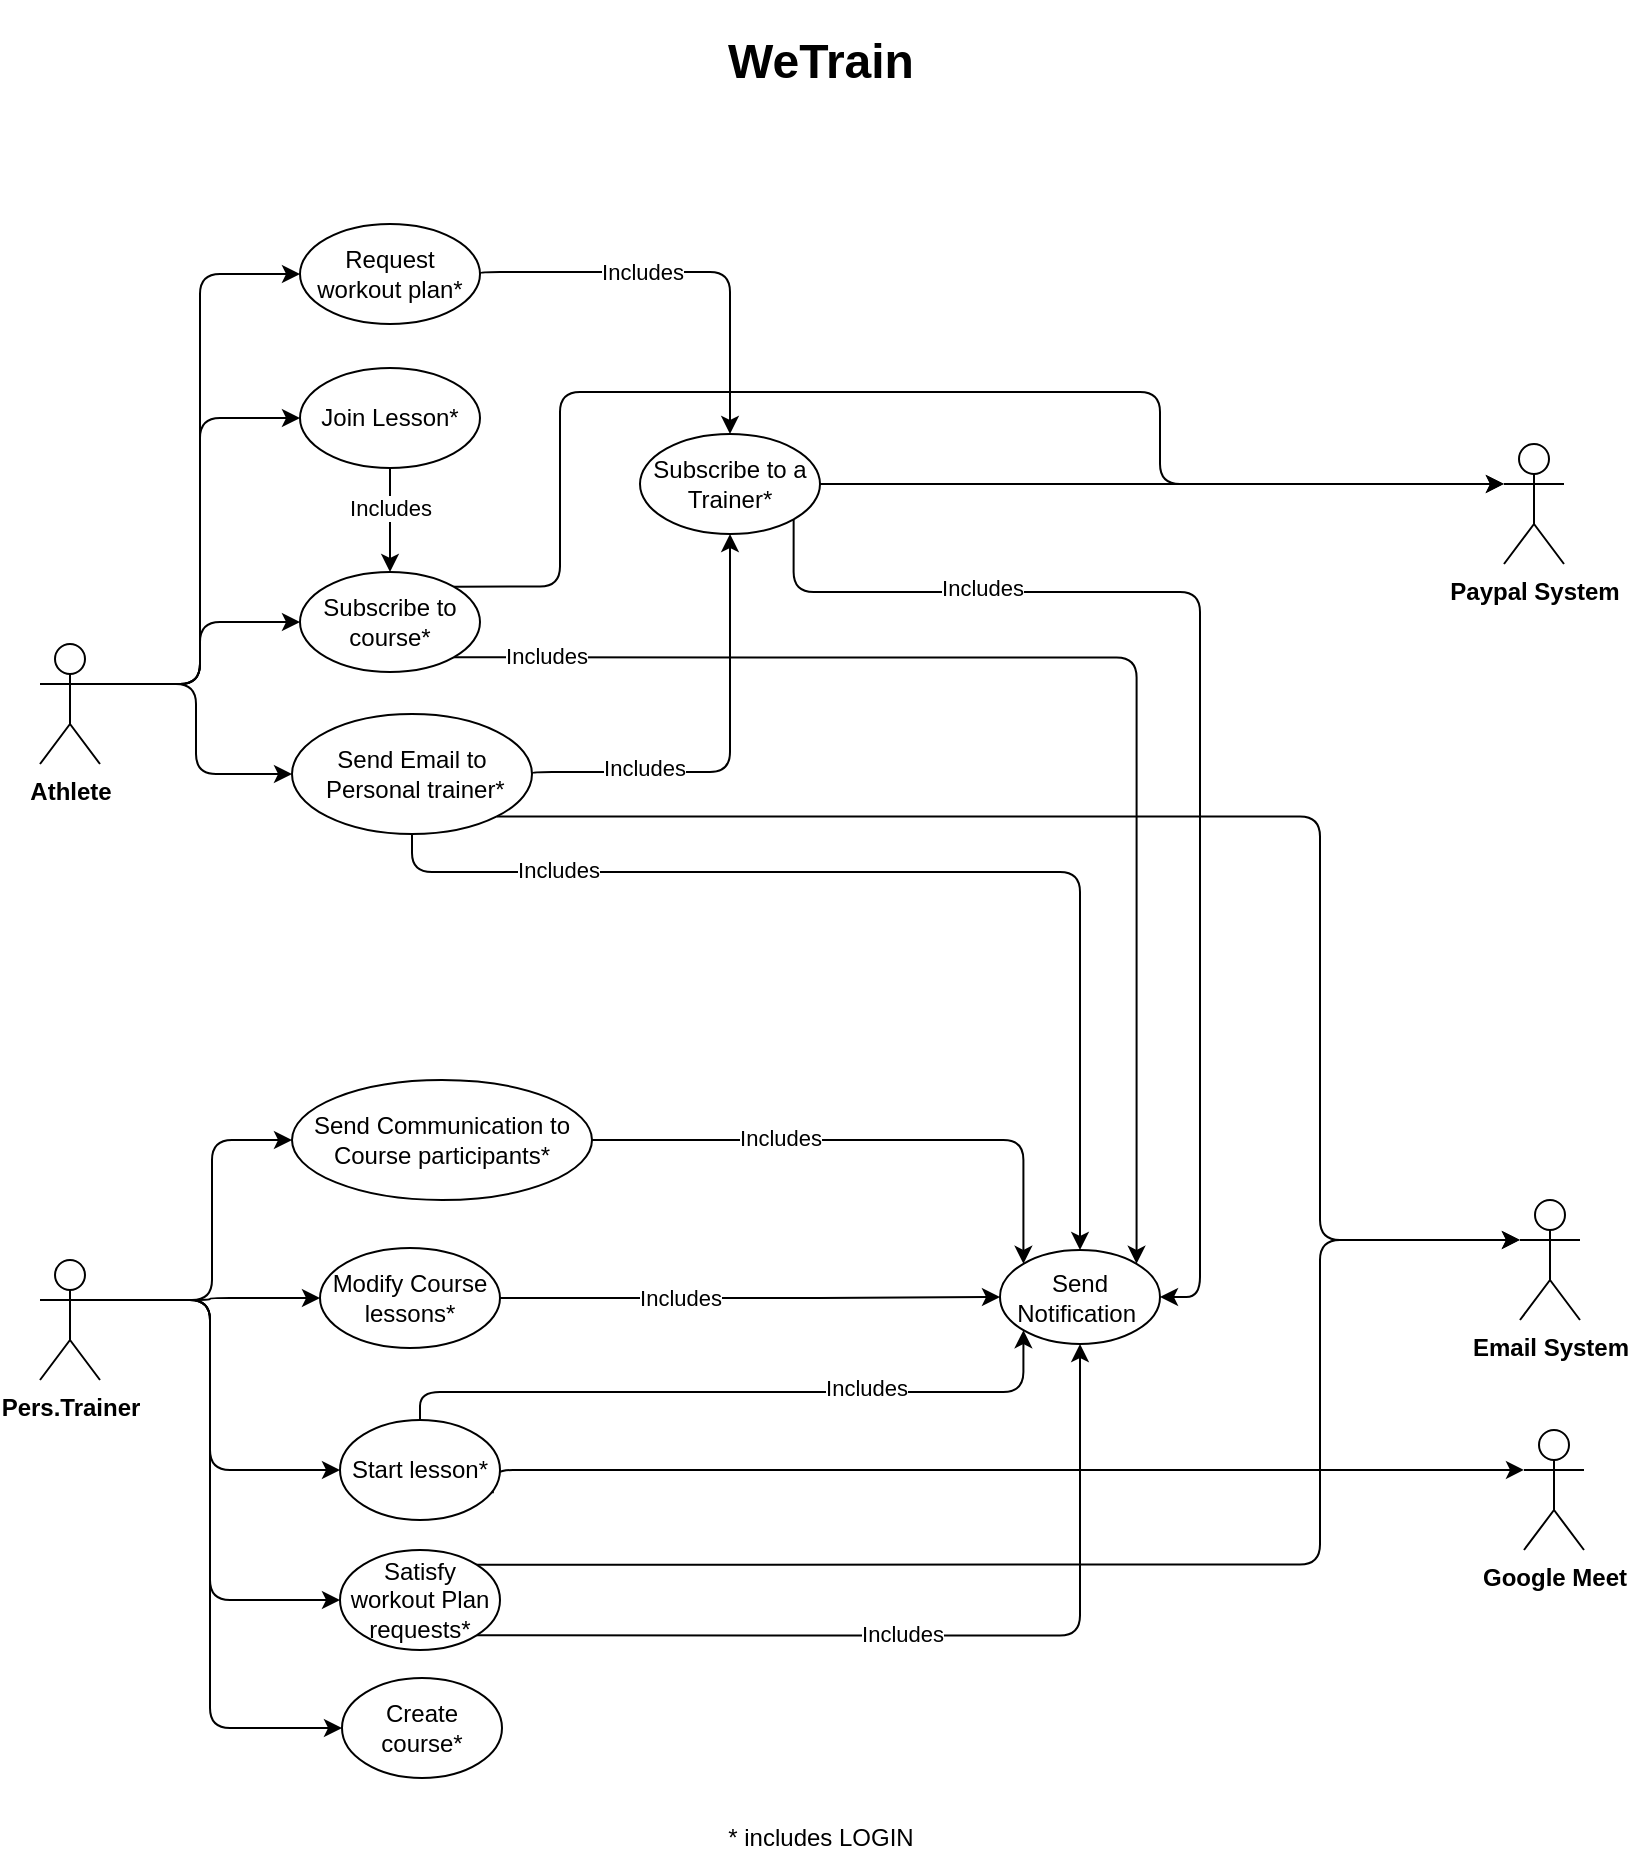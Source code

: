 <mxfile version="18.0.6" type="device"><diagram id="heDjnJoUL0jpEOGiXyep" name="Pagina-1"><mxGraphModel dx="1278" dy="641" grid="1" gridSize="10" guides="1" tooltips="1" connect="1" arrows="1" fold="1" page="1" pageScale="1" pageWidth="827" pageHeight="1169" math="0" shadow="0"><root><mxCell id="0"/><mxCell id="1" parent="0"/><mxCell id="hWXOvRztMWeQ3eAVVvtu-1" style="edgeStyle=orthogonalEdgeStyle;rounded=1;orthogonalLoop=1;jettySize=auto;html=1;exitX=1;exitY=0.333;exitDx=0;exitDy=0;exitPerimeter=0;entryX=0;entryY=0.5;entryDx=0;entryDy=0;" parent="1" source="hWXOvRztMWeQ3eAVVvtu-6" target="hWXOvRztMWeQ3eAVVvtu-42" edge="1"><mxGeometry relative="1" as="geometry"/></mxCell><mxCell id="hWXOvRztMWeQ3eAVVvtu-4" style="edgeStyle=orthogonalEdgeStyle;rounded=1;orthogonalLoop=1;jettySize=auto;html=1;exitX=1;exitY=0.333;exitDx=0;exitDy=0;exitPerimeter=0;entryX=0;entryY=0.5;entryDx=0;entryDy=0;" parent="1" source="hWXOvRztMWeQ3eAVVvtu-6" target="hWXOvRztMWeQ3eAVVvtu-33" edge="1"><mxGeometry relative="1" as="geometry"/></mxCell><mxCell id="hWXOvRztMWeQ3eAVVvtu-5" style="edgeStyle=orthogonalEdgeStyle;rounded=1;orthogonalLoop=1;jettySize=auto;html=1;exitX=1;exitY=0.333;exitDx=0;exitDy=0;exitPerimeter=0;entryX=0;entryY=0.5;entryDx=0;entryDy=0;" parent="1" source="hWXOvRztMWeQ3eAVVvtu-6" target="hWXOvRztMWeQ3eAVVvtu-62" edge="1"><mxGeometry relative="1" as="geometry"/></mxCell><mxCell id="zRYIopUOa3iQb9DCZi6t-5" style="edgeStyle=orthogonalEdgeStyle;rounded=1;orthogonalLoop=1;jettySize=auto;html=1;exitX=1;exitY=0.333;exitDx=0;exitDy=0;exitPerimeter=0;entryX=0;entryY=0.5;entryDx=0;entryDy=0;" parent="1" source="hWXOvRztMWeQ3eAVVvtu-6" target="zRYIopUOa3iQb9DCZi6t-4" edge="1"><mxGeometry relative="1" as="geometry"/></mxCell><mxCell id="hWXOvRztMWeQ3eAVVvtu-6" value="&lt;b&gt;Athlete&lt;/b&gt;" style="shape=umlActor;verticalLabelPosition=bottom;verticalAlign=top;html=1;outlineConnect=0;rounded=1;" parent="1" vertex="1"><mxGeometry x="30" y="376" width="30" height="60" as="geometry"/></mxCell><mxCell id="hWXOvRztMWeQ3eAVVvtu-7" style="edgeStyle=orthogonalEdgeStyle;rounded=1;orthogonalLoop=1;jettySize=auto;html=1;exitX=1;exitY=0.333;exitDx=0;exitDy=0;exitPerimeter=0;entryX=0;entryY=0.5;entryDx=0;entryDy=0;entryPerimeter=0;" parent="1" source="hWXOvRztMWeQ3eAVVvtu-14" target="hWXOvRztMWeQ3eAVVvtu-24" edge="1"><mxGeometry relative="1" as="geometry"><mxPoint x="55" y="704" as="sourcePoint"/><mxPoint x="175" y="689" as="targetPoint"/><Array as="points"><mxPoint x="115" y="704"/><mxPoint x="115" y="703"/></Array></mxGeometry></mxCell><mxCell id="hWXOvRztMWeQ3eAVVvtu-8" style="edgeStyle=orthogonalEdgeStyle;rounded=1;orthogonalLoop=1;jettySize=auto;html=1;exitX=1;exitY=0.333;exitDx=0;exitDy=0;exitPerimeter=0;entryX=0;entryY=0.5;entryDx=0;entryDy=0;" parent="1" source="hWXOvRztMWeQ3eAVVvtu-14" target="hWXOvRztMWeQ3eAVVvtu-27" edge="1"><mxGeometry relative="1" as="geometry"><mxPoint x="55" y="704" as="sourcePoint"/><mxPoint x="180" y="789" as="targetPoint"/><Array as="points"><mxPoint x="115" y="704"/><mxPoint x="115" y="789"/></Array></mxGeometry></mxCell><mxCell id="hWXOvRztMWeQ3eAVVvtu-9" style="edgeStyle=orthogonalEdgeStyle;rounded=1;orthogonalLoop=1;jettySize=auto;html=1;entryX=0;entryY=0.5;entryDx=0;entryDy=0;exitX=1;exitY=0.333;exitDx=0;exitDy=0;exitPerimeter=0;" parent="1" source="hWXOvRztMWeQ3eAVVvtu-14" target="hWXOvRztMWeQ3eAVVvtu-43" edge="1"><mxGeometry relative="1" as="geometry"><mxPoint x="45" y="704" as="sourcePoint"/><mxPoint x="180" y="949" as="targetPoint"/><Array as="points"><mxPoint x="115" y="704"/><mxPoint x="115" y="854"/></Array></mxGeometry></mxCell><mxCell id="hWXOvRztMWeQ3eAVVvtu-10" style="edgeStyle=orthogonalEdgeStyle;rounded=1;orthogonalLoop=1;jettySize=auto;html=1;exitX=1;exitY=0.333;exitDx=0;exitDy=0;exitPerimeter=0;entryX=0;entryY=0.5;entryDx=0;entryDy=0;" parent="1" source="hWXOvRztMWeQ3eAVVvtu-14" target="hWXOvRztMWeQ3eAVVvtu-57" edge="1"><mxGeometry relative="1" as="geometry"><mxPoint x="44" y="704" as="sourcePoint"/><mxPoint x="179" y="989" as="targetPoint"/><Array as="points"><mxPoint x="115" y="704"/><mxPoint x="115" y="918"/></Array></mxGeometry></mxCell><mxCell id="zRYIopUOa3iQb9DCZi6t-2" style="edgeStyle=orthogonalEdgeStyle;rounded=1;orthogonalLoop=1;jettySize=auto;html=1;exitX=1;exitY=0.333;exitDx=0;exitDy=0;exitPerimeter=0;entryX=0;entryY=0.5;entryDx=0;entryDy=0;" parent="1" target="zRYIopUOa3iQb9DCZi6t-1" edge="1"><mxGeometry relative="1" as="geometry"><mxPoint x="56" y="704" as="sourcePoint"/><mxPoint x="156" y="540" as="targetPoint"/><Array as="points"><mxPoint x="116" y="704"/><mxPoint x="116" y="624"/></Array></mxGeometry></mxCell><mxCell id="hWXOvRztMWeQ3eAVVvtu-14" value="&lt;b&gt;Pers.Trainer&lt;/b&gt;" style="shape=umlActor;verticalLabelPosition=bottom;verticalAlign=top;html=1;outlineConnect=0;rounded=1;" parent="1" vertex="1"><mxGeometry x="30" y="684" width="30" height="60" as="geometry"/></mxCell><mxCell id="hWXOvRztMWeQ3eAVVvtu-15" value="&lt;b&gt;Paypal System&lt;br&gt;&lt;br&gt;&lt;/b&gt;" style="shape=umlActor;verticalLabelPosition=bottom;verticalAlign=top;html=1;outlineConnect=0;rounded=1;" parent="1" vertex="1"><mxGeometry x="762" y="276" width="30" height="60" as="geometry"/></mxCell><mxCell id="hWXOvRztMWeQ3eAVVvtu-17" value="&lt;h1&gt;WeTrain&lt;/h1&gt;" style="text;html=1;align=center;verticalAlign=middle;resizable=0;points=[];autosize=1;strokeColor=none;fillColor=none;rounded=1;" parent="1" vertex="1"><mxGeometry x="365" y="60" width="110" height="50" as="geometry"/></mxCell><mxCell id="hWXOvRztMWeQ3eAVVvtu-21" style="edgeStyle=orthogonalEdgeStyle;rounded=1;orthogonalLoop=1;jettySize=auto;html=1;exitX=0.955;exitY=0.732;exitDx=0;exitDy=0;entryX=0;entryY=0.333;entryDx=0;entryDy=0;entryPerimeter=0;exitPerimeter=0;" parent="1" source="hWXOvRztMWeQ3eAVVvtu-27" target="hWXOvRztMWeQ3eAVVvtu-49" edge="1"><mxGeometry relative="1" as="geometry"><Array as="points"><mxPoint x="256" y="789"/></Array></mxGeometry></mxCell><mxCell id="hWXOvRztMWeQ3eAVVvtu-22" style="edgeStyle=orthogonalEdgeStyle;rounded=1;orthogonalLoop=1;jettySize=auto;html=1;exitX=1;exitY=0.5;exitDx=0;exitDy=0;entryX=0;entryY=0.5;entryDx=0;entryDy=0;" parent="1" source="hWXOvRztMWeQ3eAVVvtu-24" target="hWXOvRztMWeQ3eAVVvtu-29" edge="1"><mxGeometry relative="1" as="geometry"><Array as="points"><mxPoint x="410" y="703"/><mxPoint x="410" y="702"/></Array></mxGeometry></mxCell><mxCell id="hWXOvRztMWeQ3eAVVvtu-23" value="Includes" style="edgeLabel;html=1;align=center;verticalAlign=middle;resizable=0;points=[];rounded=1;" parent="hWXOvRztMWeQ3eAVVvtu-22" vertex="1" connectable="0"><mxGeometry x="0.023" y="-1" relative="1" as="geometry"><mxPoint x="-38" y="-1" as="offset"/></mxGeometry></mxCell><mxCell id="hWXOvRztMWeQ3eAVVvtu-24" value="Modify Course lessons*" style="ellipse;whiteSpace=wrap;html=1;rounded=1;" parent="1" vertex="1"><mxGeometry x="170" y="678" width="90" height="50" as="geometry"/></mxCell><mxCell id="hWXOvRztMWeQ3eAVVvtu-25" style="edgeStyle=orthogonalEdgeStyle;rounded=1;orthogonalLoop=1;jettySize=auto;html=1;exitX=0.5;exitY=0;exitDx=0;exitDy=0;entryX=0;entryY=1;entryDx=0;entryDy=0;" parent="1" source="hWXOvRztMWeQ3eAVVvtu-27" target="hWXOvRztMWeQ3eAVVvtu-29" edge="1"><mxGeometry relative="1" as="geometry"><Array as="points"><mxPoint x="220" y="750"/><mxPoint x="521" y="750"/></Array></mxGeometry></mxCell><mxCell id="hWXOvRztMWeQ3eAVVvtu-26" value="Includes" style="edgeLabel;html=1;align=center;verticalAlign=middle;resizable=0;points=[];rounded=1;" parent="hWXOvRztMWeQ3eAVVvtu-25" vertex="1" connectable="0"><mxGeometry x="0.294" y="3" relative="1" as="geometry"><mxPoint x="13" y="1" as="offset"/></mxGeometry></mxCell><mxCell id="hWXOvRztMWeQ3eAVVvtu-27" value="Start lesson*" style="ellipse;whiteSpace=wrap;html=1;rounded=1;" parent="1" vertex="1"><mxGeometry x="180" y="764" width="80" height="50" as="geometry"/></mxCell><mxCell id="hWXOvRztMWeQ3eAVVvtu-29" value="Send Notification&amp;nbsp;" style="ellipse;whiteSpace=wrap;html=1;rounded=1;" parent="1" vertex="1"><mxGeometry x="510" y="679" width="80" height="47" as="geometry"/></mxCell><mxCell id="hWXOvRztMWeQ3eAVVvtu-30" style="edgeStyle=orthogonalEdgeStyle;rounded=1;orthogonalLoop=1;jettySize=auto;html=1;entryX=0.5;entryY=1;entryDx=0;entryDy=0;exitX=1;exitY=0.5;exitDx=0;exitDy=0;" parent="1" source="hWXOvRztMWeQ3eAVVvtu-33" target="hWXOvRztMWeQ3eAVVvtu-77" edge="1"><mxGeometry relative="1" as="geometry"><mxPoint x="480" y="266" as="targetPoint"/><Array as="points"><mxPoint x="276" y="440"/><mxPoint x="375" y="440"/></Array></mxGeometry></mxCell><mxCell id="hWXOvRztMWeQ3eAVVvtu-31" value="Includes" style="edgeLabel;html=1;align=center;verticalAlign=middle;resizable=0;points=[];rounded=1;" parent="hWXOvRztMWeQ3eAVVvtu-30" vertex="1" connectable="0"><mxGeometry x="-0.612" y="1" relative="1" as="geometry"><mxPoint x="14" y="-1" as="offset"/></mxGeometry></mxCell><mxCell id="hWXOvRztMWeQ3eAVVvtu-32" style="edgeStyle=orthogonalEdgeStyle;rounded=1;orthogonalLoop=1;jettySize=auto;html=1;exitX=1;exitY=1;exitDx=0;exitDy=0;entryX=0;entryY=0.333;entryDx=0;entryDy=0;entryPerimeter=0;" parent="1" source="hWXOvRztMWeQ3eAVVvtu-33" target="hWXOvRztMWeQ3eAVVvtu-59" edge="1"><mxGeometry relative="1" as="geometry"><Array as="points"><mxPoint x="670" y="462"/><mxPoint x="670" y="674"/></Array></mxGeometry></mxCell><mxCell id="-WSwheemPiI9Wihif4eN-2" style="edgeStyle=orthogonalEdgeStyle;rounded=1;orthogonalLoop=1;jettySize=auto;html=1;exitX=0.5;exitY=1;exitDx=0;exitDy=0;entryX=0.5;entryY=0;entryDx=0;entryDy=0;" parent="1" source="hWXOvRztMWeQ3eAVVvtu-33" target="hWXOvRztMWeQ3eAVVvtu-29" edge="1"><mxGeometry relative="1" as="geometry"><Array as="points"><mxPoint x="216" y="490"/><mxPoint x="550" y="490"/></Array></mxGeometry></mxCell><mxCell id="-WSwheemPiI9Wihif4eN-3" value="Includes" style="edgeLabel;html=1;align=center;verticalAlign=middle;resizable=0;points=[];rounded=1;" parent="-WSwheemPiI9Wihif4eN-2" vertex="1" connectable="0"><mxGeometry x="-0.66" y="1" relative="1" as="geometry"><mxPoint as="offset"/></mxGeometry></mxCell><mxCell id="hWXOvRztMWeQ3eAVVvtu-33" value="Send Email to&lt;br&gt;&amp;nbsp;Personal trainer*" style="ellipse;whiteSpace=wrap;html=1;rounded=1;" parent="1" vertex="1"><mxGeometry x="156" y="411" width="120" height="60" as="geometry"/></mxCell><mxCell id="AkLmKCt1dw4DK2cWetB_-1" style="edgeStyle=orthogonalEdgeStyle;rounded=1;orthogonalLoop=1;jettySize=auto;html=1;exitX=1;exitY=0.5;exitDx=0;exitDy=0;entryX=0.5;entryY=0;entryDx=0;entryDy=0;" parent="1" source="hWXOvRztMWeQ3eAVVvtu-42" target="hWXOvRztMWeQ3eAVVvtu-77" edge="1"><mxGeometry relative="1" as="geometry"><Array as="points"><mxPoint x="250" y="190"/><mxPoint x="375" y="190"/></Array></mxGeometry></mxCell><mxCell id="AkLmKCt1dw4DK2cWetB_-2" value="Includes" style="edgeLabel;html=1;align=center;verticalAlign=middle;resizable=0;points=[];rounded=1;" parent="AkLmKCt1dw4DK2cWetB_-1" vertex="1" connectable="0"><mxGeometry x="-0.103" y="-1" relative="1" as="geometry"><mxPoint x="-11" y="-1" as="offset"/></mxGeometry></mxCell><mxCell id="hWXOvRztMWeQ3eAVVvtu-42" value="Request workout plan*" style="ellipse;whiteSpace=wrap;html=1;rounded=1;" parent="1" vertex="1"><mxGeometry x="160" y="166" width="90" height="50" as="geometry"/></mxCell><mxCell id="cN4oBKTkp6_k6Od906Y6-1" style="edgeStyle=orthogonalEdgeStyle;rounded=1;orthogonalLoop=1;jettySize=auto;html=1;exitX=1;exitY=1;exitDx=0;exitDy=0;entryX=0.5;entryY=1;entryDx=0;entryDy=0;" parent="1" source="hWXOvRztMWeQ3eAVVvtu-43" target="hWXOvRztMWeQ3eAVVvtu-29" edge="1"><mxGeometry relative="1" as="geometry"/></mxCell><mxCell id="cN4oBKTkp6_k6Od906Y6-2" value="Includes" style="edgeLabel;html=1;align=center;verticalAlign=middle;resizable=0;points=[];rounded=1;" parent="cN4oBKTkp6_k6Od906Y6-1" vertex="1" connectable="0"><mxGeometry x="-0.05" y="1" relative="1" as="geometry"><mxPoint as="offset"/></mxGeometry></mxCell><mxCell id="WNZM7S_uAq_K_70gqwJ9-5" style="edgeStyle=orthogonalEdgeStyle;rounded=1;orthogonalLoop=1;jettySize=auto;html=1;exitX=1;exitY=0;exitDx=0;exitDy=0;entryX=0;entryY=0.333;entryDx=0;entryDy=0;entryPerimeter=0;" parent="1" source="hWXOvRztMWeQ3eAVVvtu-43" target="hWXOvRztMWeQ3eAVVvtu-59" edge="1"><mxGeometry relative="1" as="geometry"><Array as="points"><mxPoint x="670" y="836"/><mxPoint x="670" y="674"/></Array></mxGeometry></mxCell><mxCell id="hWXOvRztMWeQ3eAVVvtu-43" value="Satisfy workout Plan requests*" style="ellipse;whiteSpace=wrap;html=1;rounded=1;" parent="1" vertex="1"><mxGeometry x="180" y="829" width="80" height="50" as="geometry"/></mxCell><mxCell id="hWXOvRztMWeQ3eAVVvtu-49" value="&lt;b&gt;Google Meet&lt;br&gt;&lt;/b&gt;" style="shape=umlActor;verticalLabelPosition=bottom;verticalAlign=top;html=1;outlineConnect=0;rounded=1;" parent="1" vertex="1"><mxGeometry x="772" y="769" width="30" height="60" as="geometry"/></mxCell><mxCell id="hWXOvRztMWeQ3eAVVvtu-57" value="Create course*" style="ellipse;whiteSpace=wrap;html=1;rounded=1;" parent="1" vertex="1"><mxGeometry x="181" y="893" width="80" height="50" as="geometry"/></mxCell><mxCell id="hWXOvRztMWeQ3eAVVvtu-58" value="* includes LOGIN" style="text;html=1;align=center;verticalAlign=middle;resizable=0;points=[];autosize=1;strokeColor=none;fillColor=none;rounded=1;" parent="1" vertex="1"><mxGeometry x="365" y="963" width="110" height="20" as="geometry"/></mxCell><mxCell id="hWXOvRztMWeQ3eAVVvtu-59" value="&lt;b&gt;Email System&lt;br&gt;&lt;/b&gt;" style="shape=umlActor;verticalLabelPosition=bottom;verticalAlign=top;html=1;outlineConnect=0;rounded=1;" parent="1" vertex="1"><mxGeometry x="770" y="654" width="30" height="60" as="geometry"/></mxCell><mxCell id="-WSwheemPiI9Wihif4eN-4" style="edgeStyle=orthogonalEdgeStyle;rounded=1;orthogonalLoop=1;jettySize=auto;html=1;exitX=1;exitY=1;exitDx=0;exitDy=0;entryX=1;entryY=0;entryDx=0;entryDy=0;" parent="1" source="hWXOvRztMWeQ3eAVVvtu-62" target="hWXOvRztMWeQ3eAVVvtu-29" edge="1"><mxGeometry relative="1" as="geometry"/></mxCell><mxCell id="-WSwheemPiI9Wihif4eN-5" value="Includes" style="edgeLabel;html=1;align=center;verticalAlign=middle;resizable=0;points=[];rounded=1;" parent="-WSwheemPiI9Wihif4eN-4" vertex="1" connectable="0"><mxGeometry x="-0.857" y="3" relative="1" as="geometry"><mxPoint y="2" as="offset"/></mxGeometry></mxCell><mxCell id="WNZM7S_uAq_K_70gqwJ9-8" style="edgeStyle=orthogonalEdgeStyle;rounded=1;orthogonalLoop=1;jettySize=auto;html=1;exitX=1;exitY=0;exitDx=0;exitDy=0;entryX=0;entryY=0.333;entryDx=0;entryDy=0;entryPerimeter=0;" parent="1" source="hWXOvRztMWeQ3eAVVvtu-62" target="hWXOvRztMWeQ3eAVVvtu-15" edge="1"><mxGeometry relative="1" as="geometry"><mxPoint x="630" y="210" as="targetPoint"/><Array as="points"><mxPoint x="290" y="347"/><mxPoint x="290" y="250"/><mxPoint x="590" y="250"/><mxPoint x="590" y="296"/></Array></mxGeometry></mxCell><mxCell id="hWXOvRztMWeQ3eAVVvtu-62" value="Subscribe to &lt;br&gt;course*" style="ellipse;whiteSpace=wrap;html=1;rounded=1;" parent="1" vertex="1"><mxGeometry x="160" y="340" width="90" height="50" as="geometry"/></mxCell><mxCell id="-WSwheemPiI9Wihif4eN-6" style="edgeStyle=orthogonalEdgeStyle;rounded=1;orthogonalLoop=1;jettySize=auto;html=1;exitX=1;exitY=1;exitDx=0;exitDy=0;entryX=1;entryY=0.5;entryDx=0;entryDy=0;" parent="1" source="hWXOvRztMWeQ3eAVVvtu-77" target="hWXOvRztMWeQ3eAVVvtu-29" edge="1"><mxGeometry relative="1" as="geometry"><Array as="points"><mxPoint x="407" y="350"/><mxPoint x="610" y="350"/><mxPoint x="610" y="703"/></Array></mxGeometry></mxCell><mxCell id="-WSwheemPiI9Wihif4eN-7" value="Includes" style="edgeLabel;html=1;align=center;verticalAlign=middle;resizable=0;points=[];rounded=1;" parent="-WSwheemPiI9Wihif4eN-6" vertex="1" connectable="0"><mxGeometry x="-0.781" y="2" relative="1" as="geometry"><mxPoint x="63" as="offset"/></mxGeometry></mxCell><mxCell id="WNZM7S_uAq_K_70gqwJ9-7" style="edgeStyle=orthogonalEdgeStyle;rounded=1;orthogonalLoop=1;jettySize=auto;html=1;exitX=1;exitY=0.5;exitDx=0;exitDy=0;entryX=0;entryY=0.333;entryDx=0;entryDy=0;entryPerimeter=0;" parent="1" source="hWXOvRztMWeQ3eAVVvtu-77" target="hWXOvRztMWeQ3eAVVvtu-15" edge="1"><mxGeometry relative="1" as="geometry"/></mxCell><mxCell id="hWXOvRztMWeQ3eAVVvtu-77" value="Subscribe to a Trainer*" style="ellipse;whiteSpace=wrap;html=1;rounded=1;" parent="1" vertex="1"><mxGeometry x="330" y="271" width="90" height="50" as="geometry"/></mxCell><mxCell id="zRYIopUOa3iQb9DCZi6t-3" style="edgeStyle=orthogonalEdgeStyle;rounded=1;orthogonalLoop=1;jettySize=auto;html=1;exitX=1;exitY=0.5;exitDx=0;exitDy=0;entryX=0;entryY=0;entryDx=0;entryDy=0;" parent="1" source="zRYIopUOa3iQb9DCZi6t-1" target="hWXOvRztMWeQ3eAVVvtu-29" edge="1"><mxGeometry relative="1" as="geometry"><Array as="points"><mxPoint x="521" y="624"/></Array><mxPoint x="530" y="720" as="targetPoint"/></mxGeometry></mxCell><mxCell id="zRYIopUOa3iQb9DCZi6t-11" value="Includes" style="edgeLabel;html=1;align=center;verticalAlign=middle;resizable=0;points=[];rounded=1;" parent="zRYIopUOa3iQb9DCZi6t-3" vertex="1" connectable="0"><mxGeometry x="-0.324" y="-3" relative="1" as="geometry"><mxPoint y="-4" as="offset"/></mxGeometry></mxCell><mxCell id="zRYIopUOa3iQb9DCZi6t-1" value="Send Communication to Course participants*" style="ellipse;whiteSpace=wrap;html=1;rounded=1;" parent="1" vertex="1"><mxGeometry x="156" y="594" width="150" height="60" as="geometry"/></mxCell><mxCell id="zRYIopUOa3iQb9DCZi6t-8" style="edgeStyle=orthogonalEdgeStyle;rounded=1;orthogonalLoop=1;jettySize=auto;html=1;exitX=0.5;exitY=1;exitDx=0;exitDy=0;entryX=0.5;entryY=0;entryDx=0;entryDy=0;" parent="1" source="zRYIopUOa3iQb9DCZi6t-4" target="hWXOvRztMWeQ3eAVVvtu-62" edge="1"><mxGeometry relative="1" as="geometry"/></mxCell><mxCell id="zRYIopUOa3iQb9DCZi6t-10" value="Includes" style="edgeLabel;html=1;align=center;verticalAlign=middle;resizable=0;points=[];rounded=1;" parent="zRYIopUOa3iQb9DCZi6t-8" vertex="1" connectable="0"><mxGeometry x="-0.385" y="3" relative="1" as="geometry"><mxPoint x="-3" y="4" as="offset"/></mxGeometry></mxCell><mxCell id="zRYIopUOa3iQb9DCZi6t-4" value="Join Lesson*" style="ellipse;whiteSpace=wrap;html=1;rounded=1;" parent="1" vertex="1"><mxGeometry x="160" y="238" width="90" height="50" as="geometry"/></mxCell></root></mxGraphModel></diagram></mxfile>